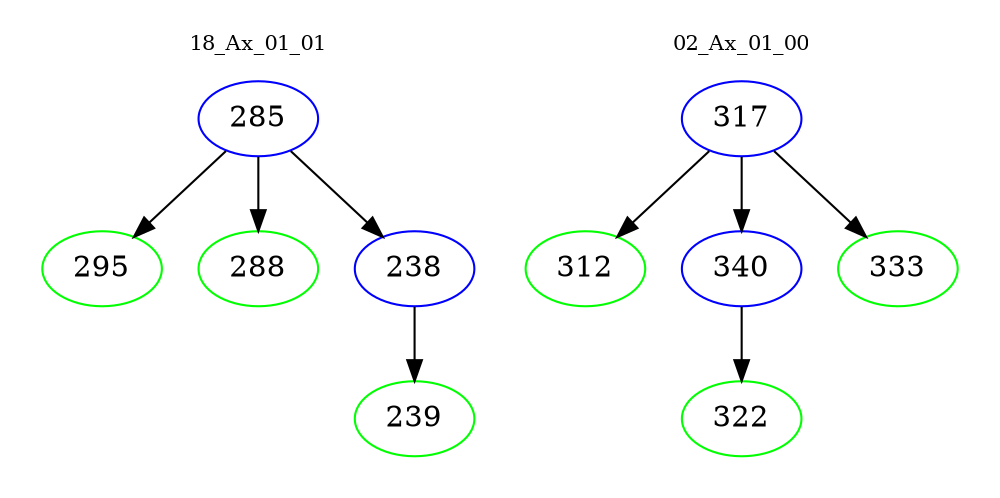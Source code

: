 digraph{
subgraph cluster_0 {
color = white
label = "18_Ax_01_01";
fontsize=10;
T0_285 [label="285", color="blue"]
T0_285 -> T0_295 [color="black"]
T0_295 [label="295", color="green"]
T0_285 -> T0_288 [color="black"]
T0_288 [label="288", color="green"]
T0_285 -> T0_238 [color="black"]
T0_238 [label="238", color="blue"]
T0_238 -> T0_239 [color="black"]
T0_239 [label="239", color="green"]
}
subgraph cluster_1 {
color = white
label = "02_Ax_01_00";
fontsize=10;
T1_317 [label="317", color="blue"]
T1_317 -> T1_312 [color="black"]
T1_312 [label="312", color="green"]
T1_317 -> T1_340 [color="black"]
T1_340 [label="340", color="blue"]
T1_340 -> T1_322 [color="black"]
T1_322 [label="322", color="green"]
T1_317 -> T1_333 [color="black"]
T1_333 [label="333", color="green"]
}
}
